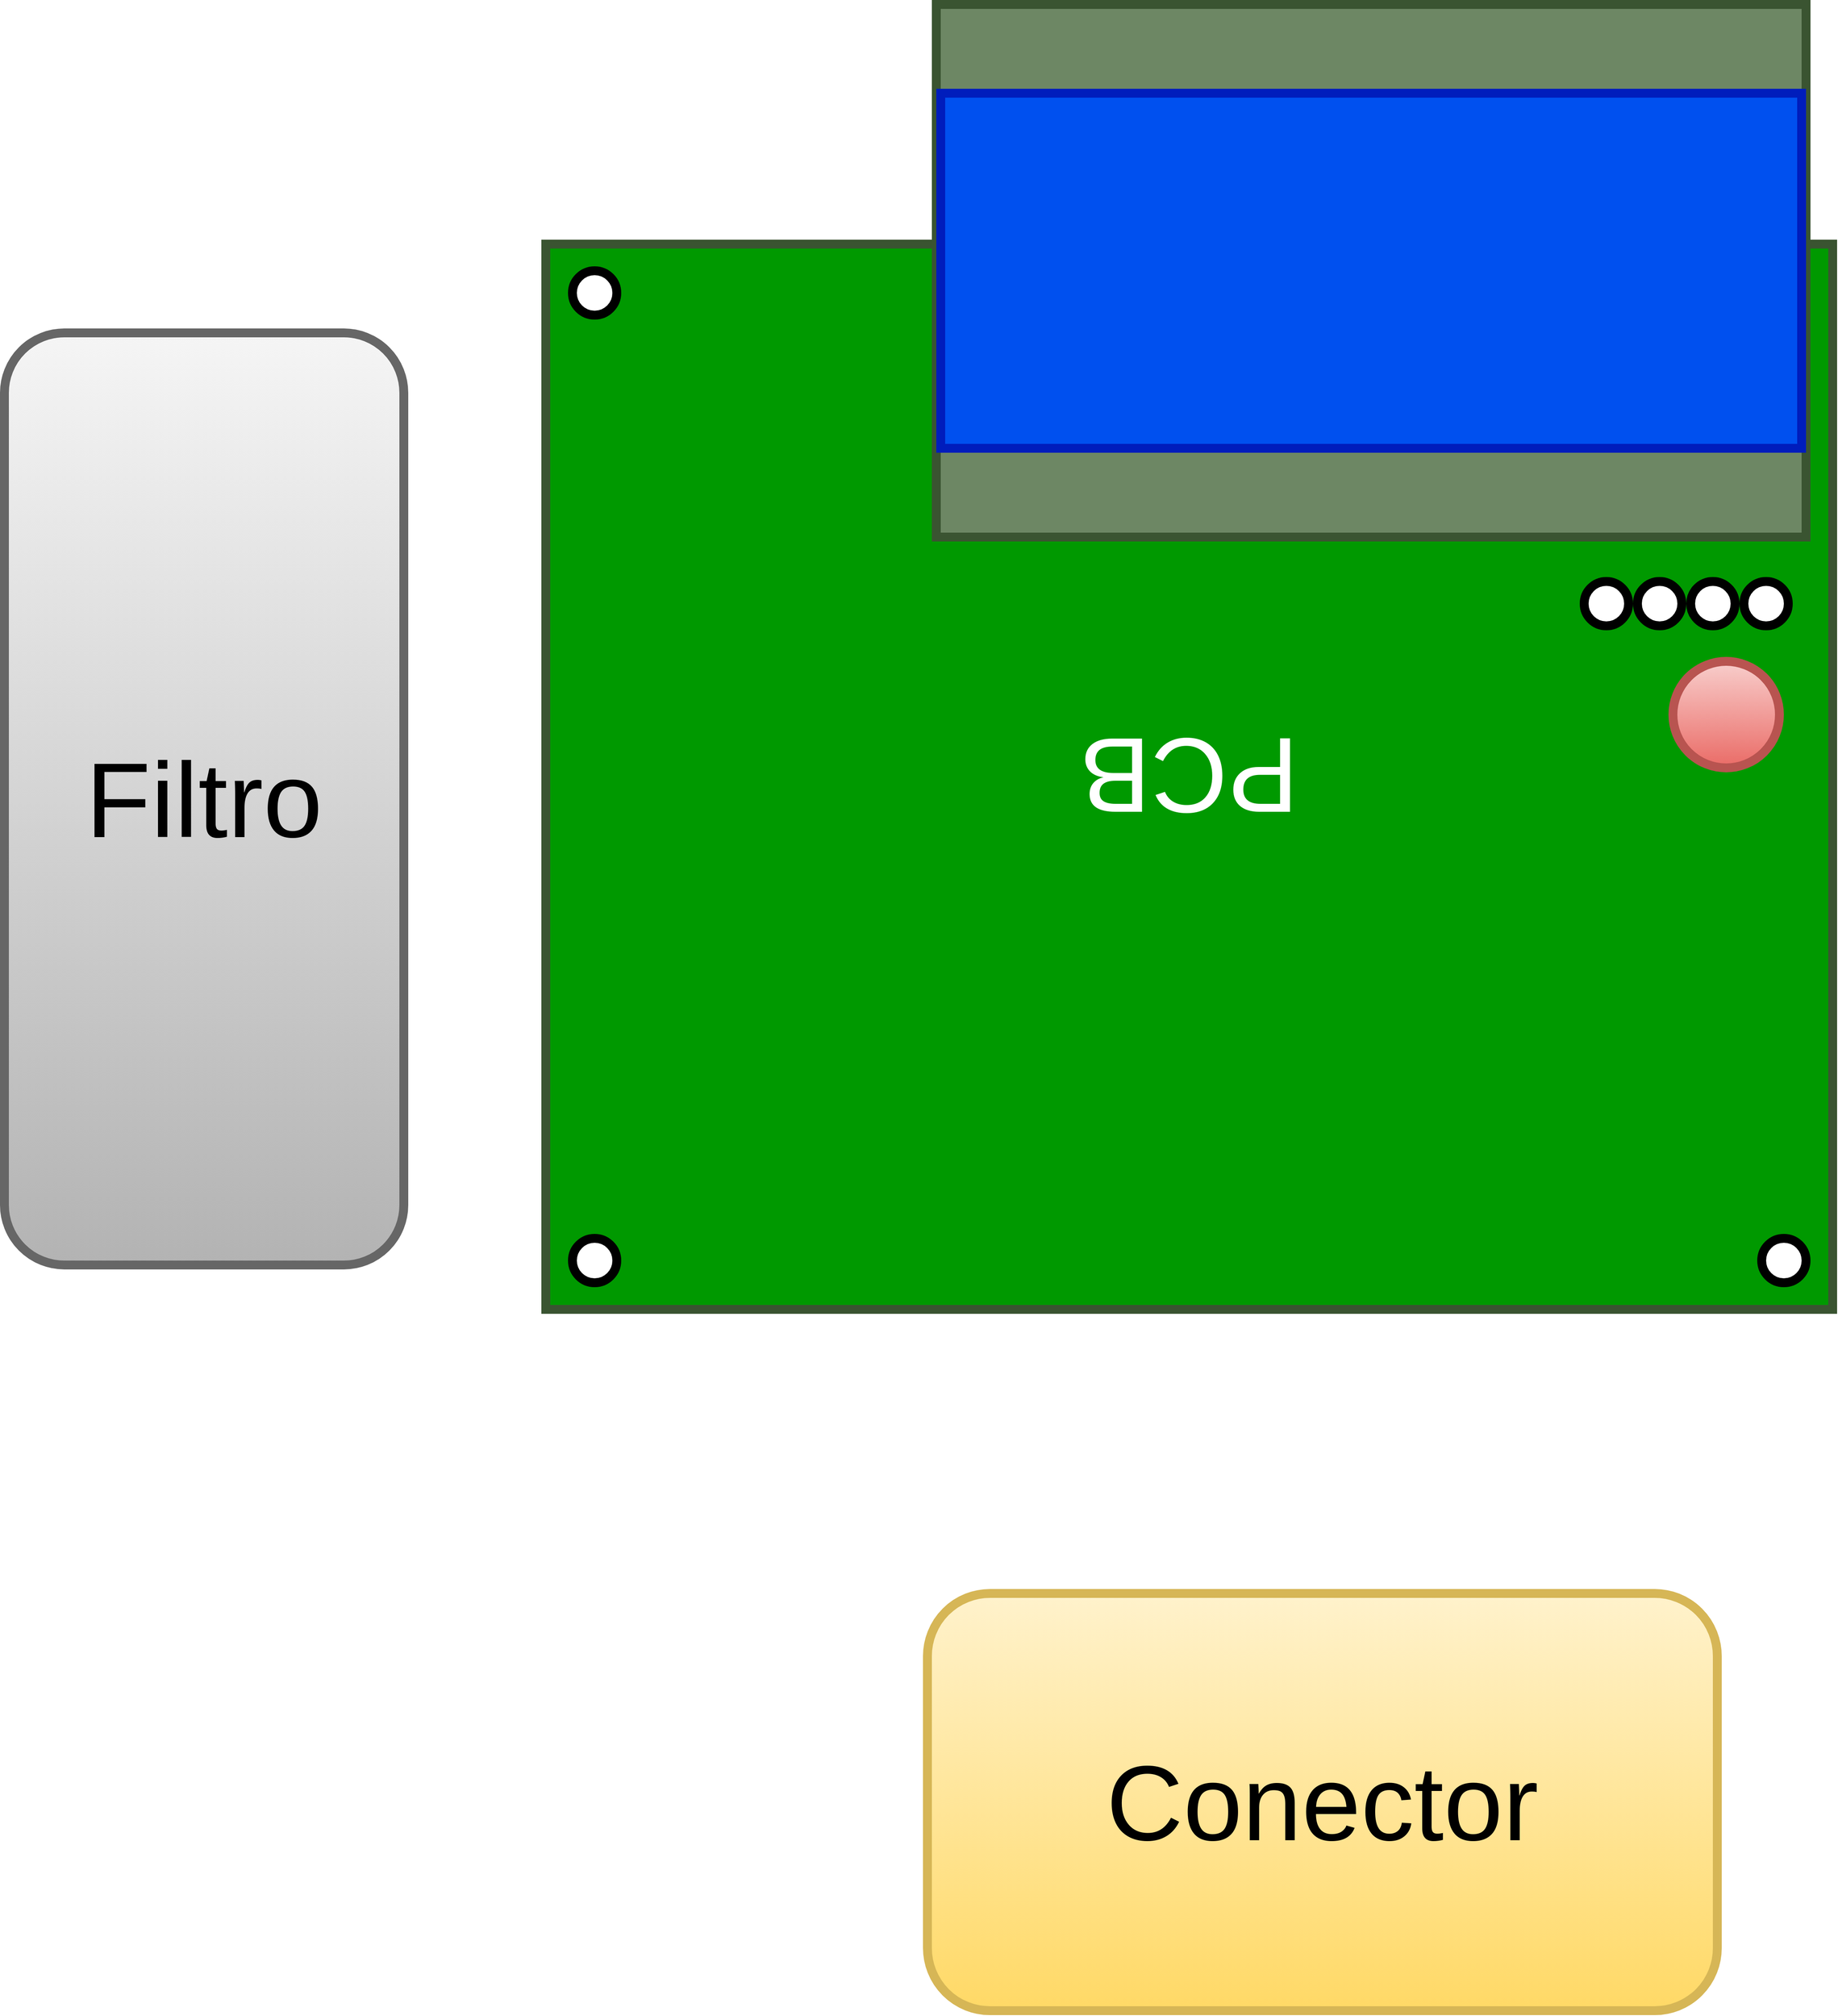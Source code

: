<mxfile version="19.0.3" type="device"><diagram id="A7W2L5Wn0ep2iAOcmWRe" name="Page-1"><mxGraphModel dx="6637" dy="4787" grid="1" gridSize="10" guides="1" tooltips="1" connect="1" arrows="1" fold="1" page="1" pageScale="1" pageWidth="850" pageHeight="1100" math="0" shadow="0"><root><mxCell id="0"/><mxCell id="1" parent="0"/><mxCell id="Dill_YgWlvFxZHaIwSem-18" value="" style="group;rotation=-180;fillColor=#6d8764;fontColor=#ffffff;strokeColor=#3A5431;container=0;" vertex="1" connectable="0" parent="1"><mxGeometry x="80" y="120" width="1450" height="1200" as="geometry"/></mxCell><mxCell id="Dill_YgWlvFxZHaIwSem-2" value="PCB" style="rounded=0;whiteSpace=wrap;html=1;strokeWidth=10;fillColor=#009900;strokeColor=#3A5431;rotation=-180;fontColor=#ffffff;fontSize=120;horizontal=1;" vertex="1" parent="1"><mxGeometry x="80" y="120" width="1450" height="1200" as="geometry"/></mxCell><mxCell id="Dill_YgWlvFxZHaIwSem-3" value="" style="ellipse;whiteSpace=wrap;html=1;strokeWidth=10;rotation=-180;" vertex="1" parent="1"><mxGeometry x="1450" y="1240" width="50" height="50" as="geometry"/></mxCell><mxCell id="Dill_YgWlvFxZHaIwSem-4" value="" style="ellipse;whiteSpace=wrap;html=1;strokeWidth=10;rotation=-180;" vertex="1" parent="1"><mxGeometry x="110" y="1240" width="50" height="50" as="geometry"/></mxCell><mxCell id="Dill_YgWlvFxZHaIwSem-5" value="" style="ellipse;whiteSpace=wrap;html=1;strokeWidth=10;rotation=-180;" vertex="1" parent="1"><mxGeometry x="1450" y="150" width="50" height="50" as="geometry"/></mxCell><mxCell id="Dill_YgWlvFxZHaIwSem-6" value="" style="ellipse;whiteSpace=wrap;html=1;strokeWidth=10;rotation=-180;" vertex="1" parent="1"><mxGeometry x="110" y="150" width="50" height="50" as="geometry"/></mxCell><mxCell id="Dill_YgWlvFxZHaIwSem-7" value="" style="ellipse;whiteSpace=wrap;html=1;strokeWidth=10;rotation=-180;" vertex="1" parent="1"><mxGeometry x="1370" y="500" width="50" height="50" as="geometry"/></mxCell><mxCell id="Dill_YgWlvFxZHaIwSem-8" value="" style="ellipse;whiteSpace=wrap;html=1;strokeWidth=10;rotation=-180;" vertex="1" parent="1"><mxGeometry x="1430" y="500" width="50" height="50" as="geometry"/></mxCell><mxCell id="Dill_YgWlvFxZHaIwSem-9" value="" style="ellipse;whiteSpace=wrap;html=1;strokeWidth=10;rotation=-180;" vertex="1" parent="1"><mxGeometry x="1310" y="500" width="50" height="50" as="geometry"/></mxCell><mxCell id="Dill_YgWlvFxZHaIwSem-10" value="" style="ellipse;whiteSpace=wrap;html=1;strokeWidth=10;rotation=-180;" vertex="1" parent="1"><mxGeometry x="1250" y="500" width="50" height="50" as="geometry"/></mxCell><mxCell id="Dill_YgWlvFxZHaIwSem-19" value="Filtro" style="rounded=1;whiteSpace=wrap;html=1;strokeWidth=10;fillColor=#f5f5f5;strokeColor=#666666;gradientColor=#b3b3b3;fontSize=120;horizontal=1;" vertex="1" parent="1"><mxGeometry x="-530" y="220" width="450" height="1050" as="geometry"/></mxCell><mxCell id="Dill_YgWlvFxZHaIwSem-14" value="" style="group" vertex="1" connectable="0" parent="1"><mxGeometry x="520" y="-150" width="980" height="600" as="geometry"/></mxCell><mxCell id="Dill_YgWlvFxZHaIwSem-12" value="" style="rounded=0;whiteSpace=wrap;html=1;strokeWidth=10;fillColor=#6d8764;fontColor=#ffffff;strokeColor=#3A5431;" vertex="1" parent="Dill_YgWlvFxZHaIwSem-14"><mxGeometry width="980" height="600" as="geometry"/></mxCell><mxCell id="Dill_YgWlvFxZHaIwSem-13" value="" style="rounded=0;whiteSpace=wrap;html=1;strokeWidth=10;fillColor=#0050ef;fontColor=#ffffff;strokeColor=#001DBC;" vertex="1" parent="Dill_YgWlvFxZHaIwSem-14"><mxGeometry x="5" y="100" width="970" height="400" as="geometry"/></mxCell><mxCell id="Dill_YgWlvFxZHaIwSem-20" value="" style="ellipse;whiteSpace=wrap;html=1;fontSize=120;strokeWidth=10;fillColor=#f8cecc;gradientColor=#ea6b66;strokeColor=#b85450;" vertex="1" parent="1"><mxGeometry x="1350" y="590" width="120" height="120" as="geometry"/></mxCell><mxCell id="Dill_YgWlvFxZHaIwSem-21" value="Conector" style="rounded=1;whiteSpace=wrap;html=1;fontSize=120;strokeWidth=10;fillColor=#fff2cc;gradientColor=#ffd966;strokeColor=#d6b656;" vertex="1" parent="1"><mxGeometry x="510" y="1640" width="890" height="470" as="geometry"/></mxCell></root></mxGraphModel></diagram></mxfile>